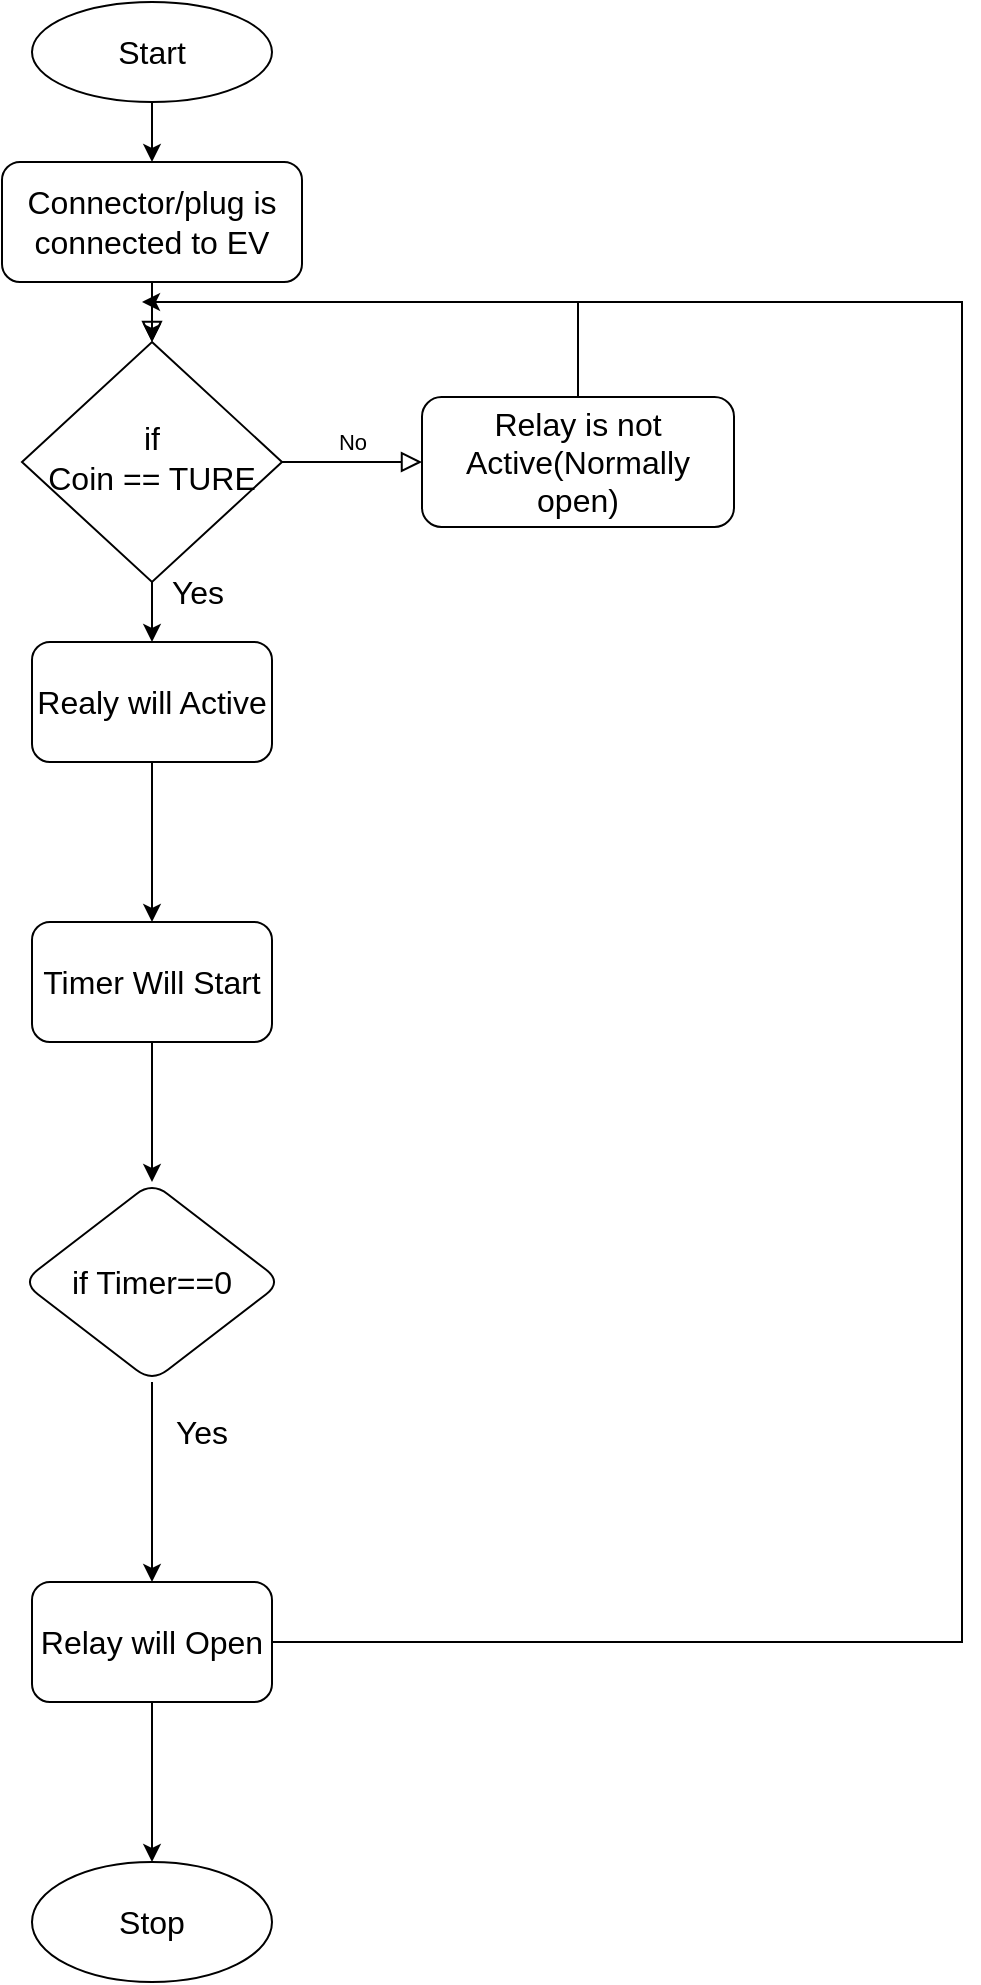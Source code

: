 <mxfile version="15.8.3" type="device"><diagram id="C5RBs43oDa-KdzZeNtuy" name="Page-1"><mxGraphModel dx="716" dy="337" grid="1" gridSize="10" guides="1" tooltips="1" connect="1" arrows="1" fold="1" page="1" pageScale="1" pageWidth="827" pageHeight="1169" math="0" shadow="0"><root><mxCell id="WIyWlLk6GJQsqaUBKTNV-0"/><mxCell id="WIyWlLk6GJQsqaUBKTNV-1" parent="WIyWlLk6GJQsqaUBKTNV-0"/><mxCell id="WIyWlLk6GJQsqaUBKTNV-2" value="" style="rounded=0;html=1;jettySize=auto;orthogonalLoop=1;fontSize=11;endArrow=block;endFill=0;endSize=8;strokeWidth=1;shadow=0;labelBackgroundColor=none;edgeStyle=orthogonalEdgeStyle;" parent="WIyWlLk6GJQsqaUBKTNV-1" source="WIyWlLk6GJQsqaUBKTNV-3" target="WIyWlLk6GJQsqaUBKTNV-6" edge="1"><mxGeometry relative="1" as="geometry"/></mxCell><mxCell id="WIyWlLk6GJQsqaUBKTNV-3" value="&lt;font style=&quot;font-size: 16px&quot;&gt;Connector/plug is connected to EV&lt;/font&gt;" style="rounded=1;whiteSpace=wrap;html=1;fontSize=12;glass=0;strokeWidth=1;shadow=0;" parent="WIyWlLk6GJQsqaUBKTNV-1" vertex="1"><mxGeometry x="160" y="90" width="150" height="60" as="geometry"/></mxCell><mxCell id="WIyWlLk6GJQsqaUBKTNV-5" value="No" style="edgeStyle=orthogonalEdgeStyle;rounded=0;html=1;jettySize=auto;orthogonalLoop=1;fontSize=11;endArrow=block;endFill=0;endSize=8;strokeWidth=1;shadow=0;labelBackgroundColor=none;" parent="WIyWlLk6GJQsqaUBKTNV-1" source="WIyWlLk6GJQsqaUBKTNV-6" target="WIyWlLk6GJQsqaUBKTNV-7" edge="1"><mxGeometry y="10" relative="1" as="geometry"><mxPoint as="offset"/></mxGeometry></mxCell><mxCell id="6QdHf8Wvi857WWC0xEhA-6" style="edgeStyle=orthogonalEdgeStyle;rounded=0;orthogonalLoop=1;jettySize=auto;html=1;exitX=0.5;exitY=1;exitDx=0;exitDy=0;fontSize=16;" edge="1" parent="WIyWlLk6GJQsqaUBKTNV-1" source="WIyWlLk6GJQsqaUBKTNV-6"><mxGeometry relative="1" as="geometry"><mxPoint x="235" y="330" as="targetPoint"/></mxGeometry></mxCell><mxCell id="WIyWlLk6GJQsqaUBKTNV-6" value="&lt;font style=&quot;font-size: 16px&quot;&gt;if&lt;br&gt;Coin == TURE&lt;/font&gt;" style="rhombus;whiteSpace=wrap;html=1;shadow=0;fontFamily=Helvetica;fontSize=12;align=center;strokeWidth=1;spacing=6;spacingTop=-4;" parent="WIyWlLk6GJQsqaUBKTNV-1" vertex="1"><mxGeometry x="170" y="180" width="130" height="120" as="geometry"/></mxCell><mxCell id="6QdHf8Wvi857WWC0xEhA-21" style="edgeStyle=none;rounded=0;orthogonalLoop=1;jettySize=auto;html=1;exitX=0.5;exitY=0;exitDx=0;exitDy=0;fontSize=16;" edge="1" parent="WIyWlLk6GJQsqaUBKTNV-1" source="WIyWlLk6GJQsqaUBKTNV-7"><mxGeometry relative="1" as="geometry"><mxPoint x="230" y="160" as="targetPoint"/><Array as="points"><mxPoint x="448" y="160"/></Array></mxGeometry></mxCell><mxCell id="WIyWlLk6GJQsqaUBKTNV-7" value="&lt;font style=&quot;font-size: 16px&quot;&gt;Relay is not Active(Normally open)&lt;/font&gt;" style="rounded=1;whiteSpace=wrap;html=1;fontSize=12;glass=0;strokeWidth=1;shadow=0;" parent="WIyWlLk6GJQsqaUBKTNV-1" vertex="1"><mxGeometry x="370" y="207.5" width="156" height="65" as="geometry"/></mxCell><mxCell id="6QdHf8Wvi857WWC0xEhA-9" value="" style="edgeStyle=orthogonalEdgeStyle;rounded=0;orthogonalLoop=1;jettySize=auto;html=1;fontSize=16;" edge="1" parent="WIyWlLk6GJQsqaUBKTNV-1" source="6QdHf8Wvi857WWC0xEhA-7" target="6QdHf8Wvi857WWC0xEhA-8"><mxGeometry relative="1" as="geometry"/></mxCell><mxCell id="6QdHf8Wvi857WWC0xEhA-7" value="Realy will Active" style="rounded=1;whiteSpace=wrap;html=1;fontSize=16;" vertex="1" parent="WIyWlLk6GJQsqaUBKTNV-1"><mxGeometry x="175" y="330" width="120" height="60" as="geometry"/></mxCell><mxCell id="6QdHf8Wvi857WWC0xEhA-11" value="" style="edgeStyle=orthogonalEdgeStyle;rounded=0;orthogonalLoop=1;jettySize=auto;html=1;fontSize=16;" edge="1" parent="WIyWlLk6GJQsqaUBKTNV-1" source="6QdHf8Wvi857WWC0xEhA-8" target="6QdHf8Wvi857WWC0xEhA-10"><mxGeometry relative="1" as="geometry"/></mxCell><mxCell id="6QdHf8Wvi857WWC0xEhA-8" value="Timer Will Start" style="rounded=1;whiteSpace=wrap;html=1;fontSize=16;" vertex="1" parent="WIyWlLk6GJQsqaUBKTNV-1"><mxGeometry x="175" y="470" width="120" height="60" as="geometry"/></mxCell><mxCell id="6QdHf8Wvi857WWC0xEhA-13" value="" style="edgeStyle=orthogonalEdgeStyle;rounded=0;orthogonalLoop=1;jettySize=auto;html=1;fontSize=16;" edge="1" parent="WIyWlLk6GJQsqaUBKTNV-1" source="6QdHf8Wvi857WWC0xEhA-10" target="6QdHf8Wvi857WWC0xEhA-12"><mxGeometry relative="1" as="geometry"/></mxCell><mxCell id="6QdHf8Wvi857WWC0xEhA-10" value="if Timer==0" style="rhombus;whiteSpace=wrap;html=1;rounded=1;fontSize=16;" vertex="1" parent="WIyWlLk6GJQsqaUBKTNV-1"><mxGeometry x="170" y="600" width="130" height="100" as="geometry"/></mxCell><mxCell id="6QdHf8Wvi857WWC0xEhA-15" value="" style="edgeStyle=orthogonalEdgeStyle;rounded=0;orthogonalLoop=1;jettySize=auto;html=1;fontSize=16;" edge="1" parent="WIyWlLk6GJQsqaUBKTNV-1" source="6QdHf8Wvi857WWC0xEhA-12" target="6QdHf8Wvi857WWC0xEhA-14"><mxGeometry relative="1" as="geometry"/></mxCell><mxCell id="6QdHf8Wvi857WWC0xEhA-16" style="edgeStyle=orthogonalEdgeStyle;rounded=0;orthogonalLoop=1;jettySize=auto;html=1;exitX=1;exitY=0.5;exitDx=0;exitDy=0;fontSize=16;" edge="1" parent="WIyWlLk6GJQsqaUBKTNV-1" source="6QdHf8Wvi857WWC0xEhA-12"><mxGeometry relative="1" as="geometry"><mxPoint x="235" y="180" as="targetPoint"/><Array as="points"><mxPoint x="640" y="830"/><mxPoint x="640" y="160"/><mxPoint x="235" y="160"/></Array></mxGeometry></mxCell><mxCell id="6QdHf8Wvi857WWC0xEhA-12" value="Relay will Open" style="whiteSpace=wrap;html=1;rounded=1;fontSize=16;" vertex="1" parent="WIyWlLk6GJQsqaUBKTNV-1"><mxGeometry x="175" y="800" width="120" height="60" as="geometry"/></mxCell><mxCell id="6QdHf8Wvi857WWC0xEhA-14" value="Stop" style="ellipse;whiteSpace=wrap;html=1;rounded=1;fontSize=16;" vertex="1" parent="WIyWlLk6GJQsqaUBKTNV-1"><mxGeometry x="175" y="940" width="120" height="60" as="geometry"/></mxCell><mxCell id="6QdHf8Wvi857WWC0xEhA-17" value="Yes" style="text;html=1;strokeColor=none;fillColor=none;align=center;verticalAlign=middle;whiteSpace=wrap;rounded=0;fontSize=16;" vertex="1" parent="WIyWlLk6GJQsqaUBKTNV-1"><mxGeometry x="227.5" y="290" width="60" height="30" as="geometry"/></mxCell><mxCell id="6QdHf8Wvi857WWC0xEhA-18" value="Yes" style="text;html=1;strokeColor=none;fillColor=none;align=center;verticalAlign=middle;whiteSpace=wrap;rounded=0;fontSize=16;" vertex="1" parent="WIyWlLk6GJQsqaUBKTNV-1"><mxGeometry x="230" y="710" width="60" height="30" as="geometry"/></mxCell><mxCell id="6QdHf8Wvi857WWC0xEhA-20" style="edgeStyle=none;rounded=0;orthogonalLoop=1;jettySize=auto;html=1;entryX=0.5;entryY=0;entryDx=0;entryDy=0;fontSize=16;" edge="1" parent="WIyWlLk6GJQsqaUBKTNV-1" source="6QdHf8Wvi857WWC0xEhA-19" target="WIyWlLk6GJQsqaUBKTNV-3"><mxGeometry relative="1" as="geometry"/></mxCell><mxCell id="6QdHf8Wvi857WWC0xEhA-19" value="Start" style="ellipse;whiteSpace=wrap;html=1;fontSize=16;" vertex="1" parent="WIyWlLk6GJQsqaUBKTNV-1"><mxGeometry x="175" y="10" width="120" height="50" as="geometry"/></mxCell></root></mxGraphModel></diagram></mxfile>